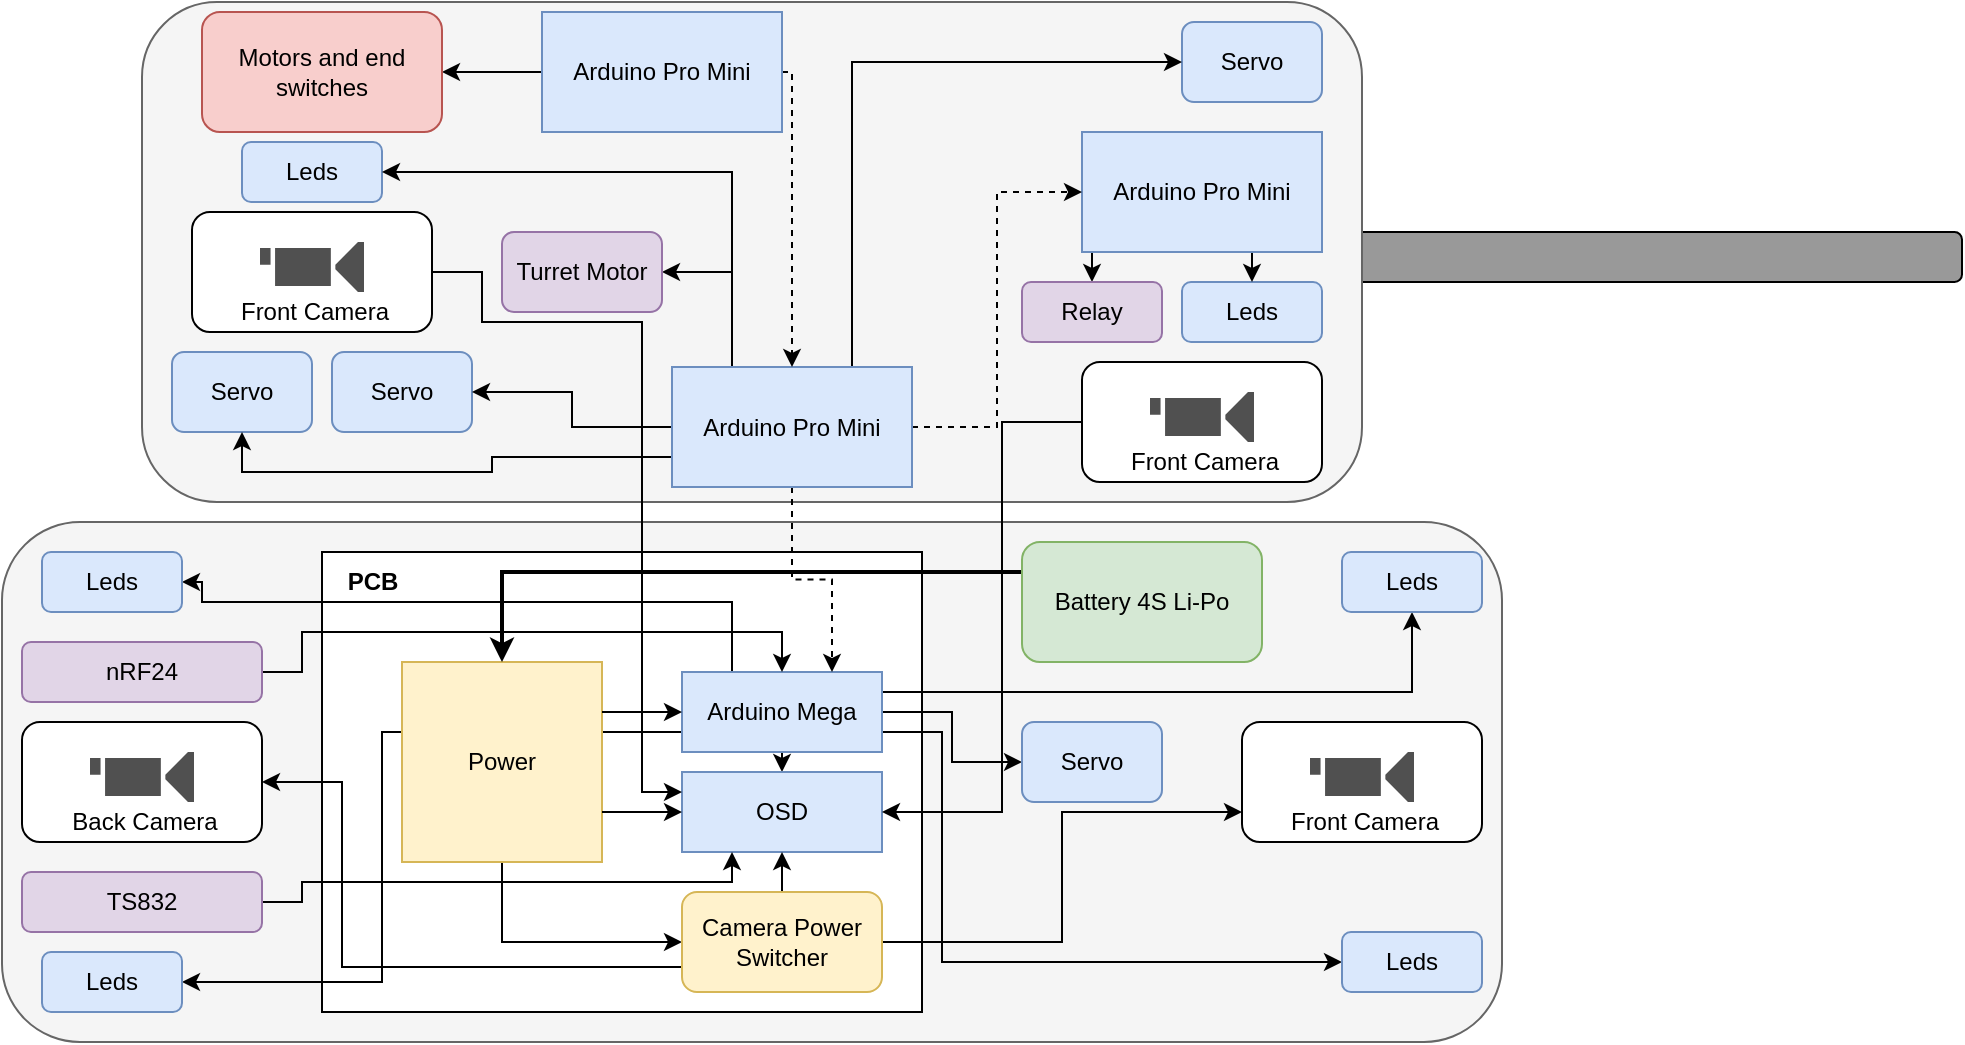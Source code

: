 <mxfile version="21.1.2" type="device">
  <diagram name="Page-1" id="W42zHNNhG383gNBk3oNY">
    <mxGraphModel dx="1434" dy="844" grid="1" gridSize="10" guides="1" tooltips="1" connect="1" arrows="1" fold="1" page="1" pageScale="1" pageWidth="850" pageHeight="1100" math="0" shadow="0">
      <root>
        <mxCell id="0" />
        <mxCell id="1" parent="0" />
        <mxCell id="WBMmioF4KKWNlPwKN5RD-4" value="" style="rounded=1;whiteSpace=wrap;html=1;fillColor=#999999;" vertex="1" parent="1">
          <mxGeometry x="660" y="215" width="350" height="25" as="geometry" />
        </mxCell>
        <mxCell id="WBMmioF4KKWNlPwKN5RD-2" value="" style="rounded=1;whiteSpace=wrap;html=1;fillColor=#f5f5f5;fontColor=#333333;strokeColor=#666666;" vertex="1" parent="1">
          <mxGeometry x="30" y="360" width="750" height="260" as="geometry" />
        </mxCell>
        <mxCell id="WBMmioF4KKWNlPwKN5RD-3" value="" style="rounded=1;whiteSpace=wrap;html=1;fillColor=#f5f5f5;fontColor=#333333;strokeColor=#666666;" vertex="1" parent="1">
          <mxGeometry x="100" y="100" width="610" height="250" as="geometry" />
        </mxCell>
        <mxCell id="WBMmioF4KKWNlPwKN5RD-6" value="" style="rounded=0;whiteSpace=wrap;html=1;" vertex="1" parent="1">
          <mxGeometry x="190" y="375" width="300" height="230" as="geometry" />
        </mxCell>
        <mxCell id="WBMmioF4KKWNlPwKN5RD-32" style="edgeStyle=orthogonalEdgeStyle;rounded=0;orthogonalLoop=1;jettySize=auto;html=1;exitX=1;exitY=0.5;exitDx=0;exitDy=0;" edge="1" parent="1" source="WBMmioF4KKWNlPwKN5RD-5" target="WBMmioF4KKWNlPwKN5RD-28">
          <mxGeometry relative="1" as="geometry" />
        </mxCell>
        <mxCell id="WBMmioF4KKWNlPwKN5RD-34" style="edgeStyle=orthogonalEdgeStyle;rounded=0;orthogonalLoop=1;jettySize=auto;html=1;exitX=1;exitY=0.25;exitDx=0;exitDy=0;entryX=0.5;entryY=1;entryDx=0;entryDy=0;" edge="1" parent="1" source="WBMmioF4KKWNlPwKN5RD-5" target="WBMmioF4KKWNlPwKN5RD-25">
          <mxGeometry relative="1" as="geometry" />
        </mxCell>
        <mxCell id="WBMmioF4KKWNlPwKN5RD-35" style="edgeStyle=orthogonalEdgeStyle;rounded=0;orthogonalLoop=1;jettySize=auto;html=1;exitX=1;exitY=0.75;exitDx=0;exitDy=0;entryX=0;entryY=0.5;entryDx=0;entryDy=0;" edge="1" parent="1" source="WBMmioF4KKWNlPwKN5RD-5" target="WBMmioF4KKWNlPwKN5RD-26">
          <mxGeometry relative="1" as="geometry">
            <Array as="points">
              <mxPoint x="500" y="465" />
              <mxPoint x="500" y="580" />
            </Array>
          </mxGeometry>
        </mxCell>
        <mxCell id="WBMmioF4KKWNlPwKN5RD-37" style="edgeStyle=orthogonalEdgeStyle;rounded=0;orthogonalLoop=1;jettySize=auto;html=1;exitX=0.5;exitY=1;exitDx=0;exitDy=0;entryX=0.5;entryY=0;entryDx=0;entryDy=0;" edge="1" parent="1" source="WBMmioF4KKWNlPwKN5RD-5" target="WBMmioF4KKWNlPwKN5RD-7">
          <mxGeometry relative="1" as="geometry" />
        </mxCell>
        <mxCell id="WBMmioF4KKWNlPwKN5RD-41" style="edgeStyle=orthogonalEdgeStyle;rounded=0;orthogonalLoop=1;jettySize=auto;html=1;exitX=0.25;exitY=0;exitDx=0;exitDy=0;entryX=1;entryY=0.5;entryDx=0;entryDy=0;" edge="1" parent="1" source="WBMmioF4KKWNlPwKN5RD-5" target="WBMmioF4KKWNlPwKN5RD-24">
          <mxGeometry relative="1" as="geometry">
            <Array as="points">
              <mxPoint x="395" y="400" />
              <mxPoint x="130" y="400" />
              <mxPoint x="130" y="390" />
            </Array>
          </mxGeometry>
        </mxCell>
        <mxCell id="WBMmioF4KKWNlPwKN5RD-42" style="edgeStyle=orthogonalEdgeStyle;rounded=0;orthogonalLoop=1;jettySize=auto;html=1;exitX=0;exitY=0.75;exitDx=0;exitDy=0;entryX=1;entryY=0.5;entryDx=0;entryDy=0;" edge="1" parent="1" source="WBMmioF4KKWNlPwKN5RD-5" target="WBMmioF4KKWNlPwKN5RD-23">
          <mxGeometry relative="1" as="geometry">
            <Array as="points">
              <mxPoint x="220" y="465" />
              <mxPoint x="220" y="590" />
            </Array>
          </mxGeometry>
        </mxCell>
        <mxCell id="WBMmioF4KKWNlPwKN5RD-5" value="Arduino Mega" style="rounded=0;whiteSpace=wrap;html=1;fillColor=#dae8fc;strokeColor=#6c8ebf;" vertex="1" parent="1">
          <mxGeometry x="370" y="435" width="100" height="40" as="geometry" />
        </mxCell>
        <mxCell id="WBMmioF4KKWNlPwKN5RD-7" value="OSD" style="rounded=0;whiteSpace=wrap;html=1;fillColor=#dae8fc;strokeColor=#6c8ebf;" vertex="1" parent="1">
          <mxGeometry x="370" y="485" width="100" height="40" as="geometry" />
        </mxCell>
        <mxCell id="WBMmioF4KKWNlPwKN5RD-30" style="edgeStyle=orthogonalEdgeStyle;rounded=0;orthogonalLoop=1;jettySize=auto;html=1;exitX=0.5;exitY=1;exitDx=0;exitDy=0;entryX=0;entryY=0.5;entryDx=0;entryDy=0;" edge="1" parent="1" source="WBMmioF4KKWNlPwKN5RD-8" target="WBMmioF4KKWNlPwKN5RD-27">
          <mxGeometry relative="1" as="geometry" />
        </mxCell>
        <mxCell id="WBMmioF4KKWNlPwKN5RD-8" value="Power" style="rounded=0;whiteSpace=wrap;html=1;fillColor=#fff2cc;strokeColor=#d6b656;" vertex="1" parent="1">
          <mxGeometry x="230" y="430" width="100" height="100" as="geometry" />
        </mxCell>
        <mxCell id="WBMmioF4KKWNlPwKN5RD-10" value="" style="endArrow=classic;html=1;rounded=0;exitX=1;exitY=0.25;exitDx=0;exitDy=0;entryX=0;entryY=0.5;entryDx=0;entryDy=0;" edge="1" parent="1" source="WBMmioF4KKWNlPwKN5RD-8" target="WBMmioF4KKWNlPwKN5RD-5">
          <mxGeometry width="50" height="50" relative="1" as="geometry">
            <mxPoint x="480" y="640" as="sourcePoint" />
            <mxPoint x="530" y="590" as="targetPoint" />
          </mxGeometry>
        </mxCell>
        <mxCell id="WBMmioF4KKWNlPwKN5RD-11" value="" style="endArrow=classic;html=1;rounded=0;exitX=1;exitY=0.75;exitDx=0;exitDy=0;entryX=0;entryY=0.5;entryDx=0;entryDy=0;" edge="1" parent="1" source="WBMmioF4KKWNlPwKN5RD-8" target="WBMmioF4KKWNlPwKN5RD-7">
          <mxGeometry width="50" height="50" relative="1" as="geometry">
            <mxPoint x="480" y="640" as="sourcePoint" />
            <mxPoint x="530" y="590" as="targetPoint" />
          </mxGeometry>
        </mxCell>
        <mxCell id="WBMmioF4KKWNlPwKN5RD-33" style="edgeStyle=orthogonalEdgeStyle;rounded=0;orthogonalLoop=1;jettySize=auto;html=1;exitX=0;exitY=0.25;exitDx=0;exitDy=0;entryX=0.5;entryY=0;entryDx=0;entryDy=0;strokeWidth=2;" edge="1" parent="1" source="WBMmioF4KKWNlPwKN5RD-12" target="WBMmioF4KKWNlPwKN5RD-8">
          <mxGeometry relative="1" as="geometry" />
        </mxCell>
        <mxCell id="WBMmioF4KKWNlPwKN5RD-12" value="Battery 4S Li-Po" style="rounded=1;whiteSpace=wrap;html=1;fillColor=#d5e8d4;strokeColor=#82b366;" vertex="1" parent="1">
          <mxGeometry x="540" y="370" width="120" height="60" as="geometry" />
        </mxCell>
        <mxCell id="WBMmioF4KKWNlPwKN5RD-16" value="" style="group" vertex="1" connectable="0" parent="1">
          <mxGeometry x="650" y="460" width="120" height="65" as="geometry" />
        </mxCell>
        <mxCell id="WBMmioF4KKWNlPwKN5RD-15" value="" style="rounded=1;whiteSpace=wrap;html=1;" vertex="1" parent="WBMmioF4KKWNlPwKN5RD-16">
          <mxGeometry width="120" height="60" as="geometry" />
        </mxCell>
        <mxCell id="WBMmioF4KKWNlPwKN5RD-13" value="" style="sketch=0;pointerEvents=1;shadow=0;dashed=0;html=1;strokeColor=none;fillColor=#505050;labelPosition=center;verticalLabelPosition=bottom;verticalAlign=top;outlineConnect=0;align=center;shape=mxgraph.office.devices.video_camera;" vertex="1" parent="WBMmioF4KKWNlPwKN5RD-16">
          <mxGeometry x="34" y="15" width="52" height="25" as="geometry" />
        </mxCell>
        <mxCell id="WBMmioF4KKWNlPwKN5RD-14" value="Front Camera" style="text;html=1;align=center;verticalAlign=middle;resizable=0;points=[];autosize=1;strokeColor=none;fillColor=none;" vertex="1" parent="WBMmioF4KKWNlPwKN5RD-16">
          <mxGeometry x="11" y="35" width="100" height="30" as="geometry" />
        </mxCell>
        <mxCell id="WBMmioF4KKWNlPwKN5RD-17" value="" style="group" vertex="1" connectable="0" parent="1">
          <mxGeometry x="40" y="460" width="120" height="65" as="geometry" />
        </mxCell>
        <mxCell id="WBMmioF4KKWNlPwKN5RD-18" value="" style="rounded=1;whiteSpace=wrap;html=1;" vertex="1" parent="WBMmioF4KKWNlPwKN5RD-17">
          <mxGeometry width="120" height="60" as="geometry" />
        </mxCell>
        <mxCell id="WBMmioF4KKWNlPwKN5RD-19" value="" style="sketch=0;pointerEvents=1;shadow=0;dashed=0;html=1;strokeColor=none;fillColor=#505050;labelPosition=center;verticalLabelPosition=bottom;verticalAlign=top;outlineConnect=0;align=center;shape=mxgraph.office.devices.video_camera;" vertex="1" parent="WBMmioF4KKWNlPwKN5RD-17">
          <mxGeometry x="34" y="15" width="52" height="25" as="geometry" />
        </mxCell>
        <mxCell id="WBMmioF4KKWNlPwKN5RD-20" value="Back Camera" style="text;html=1;align=center;verticalAlign=middle;resizable=0;points=[];autosize=1;strokeColor=none;fillColor=none;" vertex="1" parent="WBMmioF4KKWNlPwKN5RD-17">
          <mxGeometry x="11" y="35" width="100" height="30" as="geometry" />
        </mxCell>
        <mxCell id="WBMmioF4KKWNlPwKN5RD-38" style="edgeStyle=orthogonalEdgeStyle;rounded=0;orthogonalLoop=1;jettySize=auto;html=1;exitX=1;exitY=0.5;exitDx=0;exitDy=0;entryX=0.5;entryY=0;entryDx=0;entryDy=0;" edge="1" parent="1" source="WBMmioF4KKWNlPwKN5RD-21" target="WBMmioF4KKWNlPwKN5RD-5">
          <mxGeometry relative="1" as="geometry">
            <Array as="points">
              <mxPoint x="180" y="435" />
              <mxPoint x="180" y="415" />
              <mxPoint x="420" y="415" />
            </Array>
          </mxGeometry>
        </mxCell>
        <mxCell id="WBMmioF4KKWNlPwKN5RD-21" value="nRF24" style="rounded=1;whiteSpace=wrap;html=1;fillColor=#e1d5e7;strokeColor=#9673a6;" vertex="1" parent="1">
          <mxGeometry x="40" y="420" width="120" height="30" as="geometry" />
        </mxCell>
        <mxCell id="WBMmioF4KKWNlPwKN5RD-40" style="edgeStyle=orthogonalEdgeStyle;rounded=0;orthogonalLoop=1;jettySize=auto;html=1;exitX=1;exitY=0.5;exitDx=0;exitDy=0;entryX=0.25;entryY=1;entryDx=0;entryDy=0;" edge="1" parent="1" source="WBMmioF4KKWNlPwKN5RD-22" target="WBMmioF4KKWNlPwKN5RD-7">
          <mxGeometry relative="1" as="geometry">
            <Array as="points">
              <mxPoint x="180" y="550" />
              <mxPoint x="180" y="540" />
              <mxPoint x="395" y="540" />
            </Array>
          </mxGeometry>
        </mxCell>
        <mxCell id="WBMmioF4KKWNlPwKN5RD-22" value="TS832" style="rounded=1;whiteSpace=wrap;html=1;fillColor=#e1d5e7;strokeColor=#9673a6;" vertex="1" parent="1">
          <mxGeometry x="40" y="535" width="120" height="30" as="geometry" />
        </mxCell>
        <mxCell id="WBMmioF4KKWNlPwKN5RD-23" value="Leds" style="rounded=1;whiteSpace=wrap;html=1;fillColor=#dae8fc;strokeColor=#6c8ebf;" vertex="1" parent="1">
          <mxGeometry x="50" y="575" width="70" height="30" as="geometry" />
        </mxCell>
        <mxCell id="WBMmioF4KKWNlPwKN5RD-24" value="Leds" style="rounded=1;whiteSpace=wrap;html=1;fillColor=#dae8fc;strokeColor=#6c8ebf;" vertex="1" parent="1">
          <mxGeometry x="50" y="375" width="70" height="30" as="geometry" />
        </mxCell>
        <mxCell id="WBMmioF4KKWNlPwKN5RD-25" value="Leds" style="rounded=1;whiteSpace=wrap;html=1;fillColor=#dae8fc;strokeColor=#6c8ebf;" vertex="1" parent="1">
          <mxGeometry x="700" y="375" width="70" height="30" as="geometry" />
        </mxCell>
        <mxCell id="WBMmioF4KKWNlPwKN5RD-26" value="Leds" style="rounded=1;whiteSpace=wrap;html=1;fillColor=#dae8fc;strokeColor=#6c8ebf;" vertex="1" parent="1">
          <mxGeometry x="700" y="565" width="70" height="30" as="geometry" />
        </mxCell>
        <mxCell id="WBMmioF4KKWNlPwKN5RD-31" style="edgeStyle=orthogonalEdgeStyle;rounded=0;orthogonalLoop=1;jettySize=auto;html=1;exitX=1;exitY=0.5;exitDx=0;exitDy=0;entryX=0;entryY=0.75;entryDx=0;entryDy=0;" edge="1" parent="1" source="WBMmioF4KKWNlPwKN5RD-27" target="WBMmioF4KKWNlPwKN5RD-15">
          <mxGeometry relative="1" as="geometry" />
        </mxCell>
        <mxCell id="WBMmioF4KKWNlPwKN5RD-36" style="edgeStyle=orthogonalEdgeStyle;rounded=0;orthogonalLoop=1;jettySize=auto;html=1;exitX=0.5;exitY=0;exitDx=0;exitDy=0;entryX=0.5;entryY=1;entryDx=0;entryDy=0;" edge="1" parent="1" source="WBMmioF4KKWNlPwKN5RD-27" target="WBMmioF4KKWNlPwKN5RD-7">
          <mxGeometry relative="1" as="geometry" />
        </mxCell>
        <mxCell id="WBMmioF4KKWNlPwKN5RD-39" style="edgeStyle=orthogonalEdgeStyle;rounded=0;orthogonalLoop=1;jettySize=auto;html=1;exitX=0;exitY=0.75;exitDx=0;exitDy=0;entryX=1;entryY=0.5;entryDx=0;entryDy=0;" edge="1" parent="1" source="WBMmioF4KKWNlPwKN5RD-27" target="WBMmioF4KKWNlPwKN5RD-18">
          <mxGeometry relative="1" as="geometry">
            <Array as="points">
              <mxPoint x="200" y="582" />
              <mxPoint x="200" y="490" />
            </Array>
          </mxGeometry>
        </mxCell>
        <mxCell id="WBMmioF4KKWNlPwKN5RD-27" value="Camera Power Switcher" style="rounded=1;whiteSpace=wrap;html=1;fillColor=#fff2cc;strokeColor=#d6b656;" vertex="1" parent="1">
          <mxGeometry x="370" y="545" width="100" height="50" as="geometry" />
        </mxCell>
        <mxCell id="WBMmioF4KKWNlPwKN5RD-28" value="Servo" style="rounded=1;whiteSpace=wrap;html=1;fillColor=#dae8fc;strokeColor=#6c8ebf;" vertex="1" parent="1">
          <mxGeometry x="540" y="460" width="70" height="40" as="geometry" />
        </mxCell>
        <mxCell id="WBMmioF4KKWNlPwKN5RD-29" value="&lt;b&gt;PCB&lt;/b&gt;" style="text;html=1;align=center;verticalAlign=middle;resizable=0;points=[];autosize=1;strokeColor=none;fillColor=none;" vertex="1" parent="1">
          <mxGeometry x="190" y="375" width="50" height="30" as="geometry" />
        </mxCell>
        <mxCell id="WBMmioF4KKWNlPwKN5RD-43" value="Servo" style="rounded=1;whiteSpace=wrap;html=1;fillColor=#dae8fc;strokeColor=#6c8ebf;" vertex="1" parent="1">
          <mxGeometry x="620" y="110" width="70" height="40" as="geometry" />
        </mxCell>
        <mxCell id="WBMmioF4KKWNlPwKN5RD-44" value="Servo" style="rounded=1;whiteSpace=wrap;html=1;fillColor=#dae8fc;strokeColor=#6c8ebf;" vertex="1" parent="1">
          <mxGeometry x="115" y="275" width="70" height="40" as="geometry" />
        </mxCell>
        <mxCell id="WBMmioF4KKWNlPwKN5RD-45" value="Servo" style="rounded=1;whiteSpace=wrap;html=1;fillColor=#dae8fc;strokeColor=#6c8ebf;" vertex="1" parent="1">
          <mxGeometry x="195" y="275" width="70" height="40" as="geometry" />
        </mxCell>
        <mxCell id="WBMmioF4KKWNlPwKN5RD-46" value="" style="group" vertex="1" connectable="0" parent="1">
          <mxGeometry x="125" y="205" width="120" height="65" as="geometry" />
        </mxCell>
        <mxCell id="WBMmioF4KKWNlPwKN5RD-47" value="" style="rounded=1;whiteSpace=wrap;html=1;" vertex="1" parent="WBMmioF4KKWNlPwKN5RD-46">
          <mxGeometry width="120" height="60" as="geometry" />
        </mxCell>
        <mxCell id="WBMmioF4KKWNlPwKN5RD-48" value="" style="sketch=0;pointerEvents=1;shadow=0;dashed=0;html=1;strokeColor=none;fillColor=#505050;labelPosition=center;verticalLabelPosition=bottom;verticalAlign=top;outlineConnect=0;align=center;shape=mxgraph.office.devices.video_camera;" vertex="1" parent="WBMmioF4KKWNlPwKN5RD-46">
          <mxGeometry x="34" y="15" width="52" height="25" as="geometry" />
        </mxCell>
        <mxCell id="WBMmioF4KKWNlPwKN5RD-49" value="Front Camera" style="text;html=1;align=center;verticalAlign=middle;resizable=0;points=[];autosize=1;strokeColor=none;fillColor=none;" vertex="1" parent="WBMmioF4KKWNlPwKN5RD-46">
          <mxGeometry x="11" y="35" width="100" height="30" as="geometry" />
        </mxCell>
        <mxCell id="WBMmioF4KKWNlPwKN5RD-50" value="" style="group" vertex="1" connectable="0" parent="1">
          <mxGeometry x="570" y="280" width="120" height="65" as="geometry" />
        </mxCell>
        <mxCell id="WBMmioF4KKWNlPwKN5RD-51" value="" style="rounded=1;whiteSpace=wrap;html=1;" vertex="1" parent="WBMmioF4KKWNlPwKN5RD-50">
          <mxGeometry width="120" height="60" as="geometry" />
        </mxCell>
        <mxCell id="WBMmioF4KKWNlPwKN5RD-52" value="" style="sketch=0;pointerEvents=1;shadow=0;dashed=0;html=1;strokeColor=none;fillColor=#505050;labelPosition=center;verticalLabelPosition=bottom;verticalAlign=top;outlineConnect=0;align=center;shape=mxgraph.office.devices.video_camera;" vertex="1" parent="WBMmioF4KKWNlPwKN5RD-50">
          <mxGeometry x="34" y="15" width="52" height="25" as="geometry" />
        </mxCell>
        <mxCell id="WBMmioF4KKWNlPwKN5RD-53" value="Front Camera" style="text;html=1;align=center;verticalAlign=middle;resizable=0;points=[];autosize=1;strokeColor=none;fillColor=none;" vertex="1" parent="WBMmioF4KKWNlPwKN5RD-50">
          <mxGeometry x="11" y="35" width="100" height="30" as="geometry" />
        </mxCell>
        <mxCell id="WBMmioF4KKWNlPwKN5RD-54" value="Leds" style="rounded=1;whiteSpace=wrap;html=1;fillColor=#dae8fc;strokeColor=#6c8ebf;" vertex="1" parent="1">
          <mxGeometry x="620" y="240" width="70" height="30" as="geometry" />
        </mxCell>
        <mxCell id="WBMmioF4KKWNlPwKN5RD-55" value="Leds" style="rounded=1;whiteSpace=wrap;html=1;fillColor=#dae8fc;strokeColor=#6c8ebf;" vertex="1" parent="1">
          <mxGeometry x="150" y="170" width="70" height="30" as="geometry" />
        </mxCell>
        <mxCell id="WBMmioF4KKWNlPwKN5RD-57" style="edgeStyle=orthogonalEdgeStyle;rounded=0;orthogonalLoop=1;jettySize=auto;html=1;exitX=0.5;exitY=1;exitDx=0;exitDy=0;entryX=0.5;entryY=0;entryDx=0;entryDy=0;" edge="1" parent="1" source="WBMmioF4KKWNlPwKN5RD-56" target="WBMmioF4KKWNlPwKN5RD-54">
          <mxGeometry relative="1" as="geometry" />
        </mxCell>
        <mxCell id="WBMmioF4KKWNlPwKN5RD-59" style="edgeStyle=orthogonalEdgeStyle;rounded=0;orthogonalLoop=1;jettySize=auto;html=1;exitX=0.25;exitY=1;exitDx=0;exitDy=0;entryX=0.5;entryY=0;entryDx=0;entryDy=0;" edge="1" parent="1" source="WBMmioF4KKWNlPwKN5RD-56" target="WBMmioF4KKWNlPwKN5RD-58">
          <mxGeometry relative="1" as="geometry" />
        </mxCell>
        <mxCell id="WBMmioF4KKWNlPwKN5RD-56" value="Arduino Pro Mini" style="rounded=0;whiteSpace=wrap;html=1;fillColor=#dae8fc;strokeColor=#6c8ebf;" vertex="1" parent="1">
          <mxGeometry x="570" y="165" width="120" height="60" as="geometry" />
        </mxCell>
        <mxCell id="WBMmioF4KKWNlPwKN5RD-58" value="Relay" style="rounded=1;whiteSpace=wrap;html=1;fillColor=#e1d5e7;strokeColor=#9673a6;" vertex="1" parent="1">
          <mxGeometry x="540" y="240" width="70" height="30" as="geometry" />
        </mxCell>
        <mxCell id="WBMmioF4KKWNlPwKN5RD-61" style="edgeStyle=orthogonalEdgeStyle;rounded=0;orthogonalLoop=1;jettySize=auto;html=1;exitX=0;exitY=0.5;exitDx=0;exitDy=0;" edge="1" parent="1" source="WBMmioF4KKWNlPwKN5RD-60" target="WBMmioF4KKWNlPwKN5RD-45">
          <mxGeometry relative="1" as="geometry" />
        </mxCell>
        <mxCell id="WBMmioF4KKWNlPwKN5RD-62" style="edgeStyle=orthogonalEdgeStyle;rounded=0;orthogonalLoop=1;jettySize=auto;html=1;exitX=0;exitY=0.75;exitDx=0;exitDy=0;entryX=0.5;entryY=1;entryDx=0;entryDy=0;" edge="1" parent="1" source="WBMmioF4KKWNlPwKN5RD-60" target="WBMmioF4KKWNlPwKN5RD-44">
          <mxGeometry relative="1" as="geometry" />
        </mxCell>
        <mxCell id="WBMmioF4KKWNlPwKN5RD-63" style="edgeStyle=orthogonalEdgeStyle;rounded=0;orthogonalLoop=1;jettySize=auto;html=1;exitX=0.25;exitY=0;exitDx=0;exitDy=0;entryX=1;entryY=0.5;entryDx=0;entryDy=0;" edge="1" parent="1" source="WBMmioF4KKWNlPwKN5RD-60" target="WBMmioF4KKWNlPwKN5RD-55">
          <mxGeometry relative="1" as="geometry" />
        </mxCell>
        <mxCell id="WBMmioF4KKWNlPwKN5RD-64" style="edgeStyle=orthogonalEdgeStyle;rounded=0;orthogonalLoop=1;jettySize=auto;html=1;exitX=0.75;exitY=0;exitDx=0;exitDy=0;entryX=0;entryY=0.5;entryDx=0;entryDy=0;" edge="1" parent="1" source="WBMmioF4KKWNlPwKN5RD-60" target="WBMmioF4KKWNlPwKN5RD-43">
          <mxGeometry relative="1" as="geometry" />
        </mxCell>
        <mxCell id="WBMmioF4KKWNlPwKN5RD-65" style="edgeStyle=orthogonalEdgeStyle;rounded=0;orthogonalLoop=1;jettySize=auto;html=1;exitX=1;exitY=0.5;exitDx=0;exitDy=0;entryX=0;entryY=0.5;entryDx=0;entryDy=0;dashed=1;" edge="1" parent="1" source="WBMmioF4KKWNlPwKN5RD-60" target="WBMmioF4KKWNlPwKN5RD-56">
          <mxGeometry relative="1" as="geometry" />
        </mxCell>
        <mxCell id="WBMmioF4KKWNlPwKN5RD-66" style="edgeStyle=orthogonalEdgeStyle;rounded=0;orthogonalLoop=1;jettySize=auto;html=1;exitX=0.5;exitY=1;exitDx=0;exitDy=0;entryX=0.75;entryY=0;entryDx=0;entryDy=0;dashed=1;" edge="1" parent="1" source="WBMmioF4KKWNlPwKN5RD-60" target="WBMmioF4KKWNlPwKN5RD-5">
          <mxGeometry relative="1" as="geometry" />
        </mxCell>
        <mxCell id="WBMmioF4KKWNlPwKN5RD-72" style="edgeStyle=orthogonalEdgeStyle;rounded=0;orthogonalLoop=1;jettySize=auto;html=1;exitX=0.25;exitY=0;exitDx=0;exitDy=0;entryX=1;entryY=0.5;entryDx=0;entryDy=0;" edge="1" parent="1" source="WBMmioF4KKWNlPwKN5RD-60" target="WBMmioF4KKWNlPwKN5RD-71">
          <mxGeometry relative="1" as="geometry" />
        </mxCell>
        <mxCell id="WBMmioF4KKWNlPwKN5RD-60" value="Arduino Pro Mini" style="rounded=0;whiteSpace=wrap;html=1;fillColor=#dae8fc;strokeColor=#6c8ebf;" vertex="1" parent="1">
          <mxGeometry x="365" y="282.5" width="120" height="60" as="geometry" />
        </mxCell>
        <mxCell id="WBMmioF4KKWNlPwKN5RD-69" style="edgeStyle=orthogonalEdgeStyle;rounded=0;orthogonalLoop=1;jettySize=auto;html=1;exitX=0;exitY=0.5;exitDx=0;exitDy=0;entryX=1;entryY=0.5;entryDx=0;entryDy=0;" edge="1" parent="1" source="WBMmioF4KKWNlPwKN5RD-67" target="WBMmioF4KKWNlPwKN5RD-68">
          <mxGeometry relative="1" as="geometry" />
        </mxCell>
        <mxCell id="WBMmioF4KKWNlPwKN5RD-70" style="edgeStyle=orthogonalEdgeStyle;rounded=0;orthogonalLoop=1;jettySize=auto;html=1;exitX=1;exitY=0.5;exitDx=0;exitDy=0;entryX=0.5;entryY=0;entryDx=0;entryDy=0;dashed=1;" edge="1" parent="1" source="WBMmioF4KKWNlPwKN5RD-67" target="WBMmioF4KKWNlPwKN5RD-60">
          <mxGeometry relative="1" as="geometry">
            <Array as="points">
              <mxPoint x="425" y="135" />
            </Array>
          </mxGeometry>
        </mxCell>
        <mxCell id="WBMmioF4KKWNlPwKN5RD-67" value="Arduino Pro Mini" style="rounded=0;whiteSpace=wrap;html=1;fillColor=#dae8fc;strokeColor=#6c8ebf;" vertex="1" parent="1">
          <mxGeometry x="300" y="105" width="120" height="60" as="geometry" />
        </mxCell>
        <mxCell id="WBMmioF4KKWNlPwKN5RD-68" value="Motors and end switches" style="rounded=1;whiteSpace=wrap;html=1;fillColor=#f8cecc;strokeColor=#b85450;" vertex="1" parent="1">
          <mxGeometry x="130" y="105" width="120" height="60" as="geometry" />
        </mxCell>
        <mxCell id="WBMmioF4KKWNlPwKN5RD-71" value="Turret Motor" style="rounded=1;whiteSpace=wrap;html=1;fillColor=#e1d5e7;strokeColor=#9673a6;" vertex="1" parent="1">
          <mxGeometry x="280" y="215" width="80" height="40" as="geometry" />
        </mxCell>
        <mxCell id="WBMmioF4KKWNlPwKN5RD-73" style="edgeStyle=orthogonalEdgeStyle;rounded=0;orthogonalLoop=1;jettySize=auto;html=1;exitX=0;exitY=0.5;exitDx=0;exitDy=0;entryX=1;entryY=0.5;entryDx=0;entryDy=0;" edge="1" parent="1" source="WBMmioF4KKWNlPwKN5RD-51" target="WBMmioF4KKWNlPwKN5RD-7">
          <mxGeometry relative="1" as="geometry">
            <Array as="points">
              <mxPoint x="530" y="310" />
              <mxPoint x="530" y="505" />
            </Array>
          </mxGeometry>
        </mxCell>
        <mxCell id="WBMmioF4KKWNlPwKN5RD-74" style="edgeStyle=orthogonalEdgeStyle;rounded=0;orthogonalLoop=1;jettySize=auto;html=1;exitX=1;exitY=0.5;exitDx=0;exitDy=0;entryX=0;entryY=0.25;entryDx=0;entryDy=0;" edge="1" parent="1" source="WBMmioF4KKWNlPwKN5RD-47" target="WBMmioF4KKWNlPwKN5RD-7">
          <mxGeometry relative="1" as="geometry">
            <Array as="points">
              <mxPoint x="270" y="235" />
              <mxPoint x="270" y="260" />
              <mxPoint x="350" y="260" />
              <mxPoint x="350" y="495" />
            </Array>
          </mxGeometry>
        </mxCell>
      </root>
    </mxGraphModel>
  </diagram>
</mxfile>
